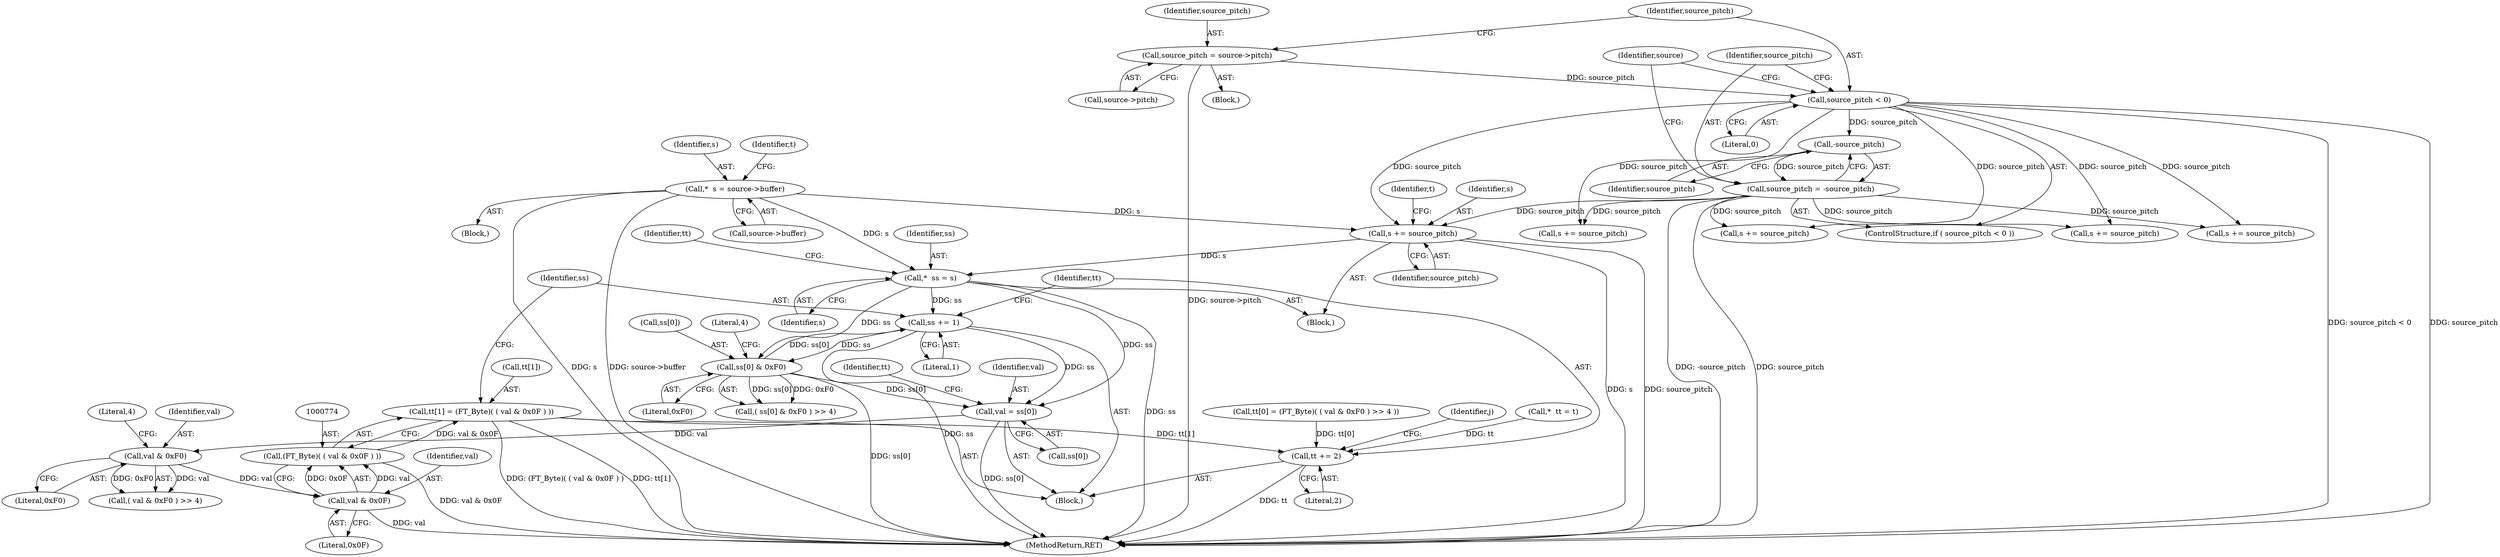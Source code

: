digraph "0_savannah_b3500af717010137046ec4076d1e1c0641e33727@array" {
"1000769" [label="(Call,tt[1] = (FT_Byte)( ( val & 0x0F ) ))"];
"1000773" [label="(Call,(FT_Byte)( ( val & 0x0F ) ))"];
"1000775" [label="(Call,val & 0x0F)"];
"1000765" [label="(Call,val & 0xF0)"];
"1000753" [label="(Call,val = ss[0])"];
"1000730" [label="(Call,*  ss = s)"];
"1000700" [label="(Call,*  s = source->buffer)"];
"1000803" [label="(Call,s += source_pitch)"];
"1000275" [label="(Call,source_pitch < 0)"];
"1000269" [label="(Call,source_pitch = source->pitch)"];
"1000278" [label="(Call,source_pitch = -source_pitch)"];
"1000280" [label="(Call,-source_pitch)"];
"1000797" [label="(Call,ss[0] & 0xF0)"];
"1000778" [label="(Call,ss += 1)"];
"1000781" [label="(Call,tt += 2)"];
"1000269" [label="(Call,source_pitch = source->pitch)"];
"1000730" [label="(Call,*  ss = s)"];
"1000797" [label="(Call,ss[0] & 0xF0)"];
"1000765" [label="(Call,val & 0xF0)"];
"1000731" [label="(Identifier,ss)"];
"1000274" [label="(ControlStructure,if ( source_pitch < 0 ))"];
"1000751" [label="(Block,)"];
"1000735" [label="(Identifier,tt)"];
"1000698" [label="(Block,)"];
"1000773" [label="(Call,(FT_Byte)( ( val & 0x0F ) ))"];
"1000702" [label="(Call,source->buffer)"];
"1000280" [label="(Call,-source_pitch)"];
"1000110" [label="(Block,)"];
"1000783" [label="(Literal,2)"];
"1000701" [label="(Identifier,s)"];
"1000758" [label="(Call,tt[0] = (FT_Byte)( ( val & 0xF0 ) >> 4 ))"];
"1000732" [label="(Identifier,s)"];
"1000275" [label="(Call,source_pitch < 0)"];
"1000764" [label="(Call,( val & 0xF0 ) >> 4)"];
"1000278" [label="(Call,source_pitch = -source_pitch)"];
"1000767" [label="(Literal,0xF0)"];
"1000798" [label="(Call,ss[0])"];
"1000271" [label="(Call,source->pitch)"];
"1000768" [label="(Literal,4)"];
"1000804" [label="(Identifier,s)"];
"1000779" [label="(Identifier,ss)"];
"1000270" [label="(Identifier,source_pitch)"];
"1000775" [label="(Call,val & 0x0F)"];
"1000778" [label="(Call,ss += 1)"];
"1000277" [label="(Literal,0)"];
"1000803" [label="(Call,s += source_pitch)"];
"1000750" [label="(Identifier,j)"];
"1000782" [label="(Identifier,tt)"];
"1000805" [label="(Identifier,source_pitch)"];
"1000284" [label="(Identifier,source)"];
"1000754" [label="(Identifier,val)"];
"1000770" [label="(Call,tt[1])"];
"1000885" [label="(MethodReturn,RET)"];
"1000276" [label="(Identifier,source_pitch)"];
"1000776" [label="(Identifier,val)"];
"1000281" [label="(Identifier,source_pitch)"];
"1000734" [label="(Call,*  tt = t)"];
"1000707" [label="(Identifier,t)"];
"1000875" [label="(Call,s += source_pitch)"];
"1000700" [label="(Call,*  s = source->buffer)"];
"1000802" [label="(Literal,4)"];
"1000807" [label="(Identifier,t)"];
"1000760" [label="(Identifier,tt)"];
"1000777" [label="(Literal,0x0F)"];
"1000690" [label="(Call,s += source_pitch)"];
"1000801" [label="(Literal,0xF0)"];
"1000755" [label="(Call,ss[0])"];
"1000766" [label="(Identifier,val)"];
"1000781" [label="(Call,tt += 2)"];
"1000481" [label="(Call,s += source_pitch)"];
"1000728" [label="(Block,)"];
"1000279" [label="(Identifier,source_pitch)"];
"1000796" [label="(Call,( ss[0] & 0xF0 ) >> 4)"];
"1000780" [label="(Literal,1)"];
"1000753" [label="(Call,val = ss[0])"];
"1000532" [label="(Call,s += source_pitch)"];
"1000769" [label="(Call,tt[1] = (FT_Byte)( ( val & 0x0F ) ))"];
"1000769" -> "1000751"  [label="AST: "];
"1000769" -> "1000773"  [label="CFG: "];
"1000770" -> "1000769"  [label="AST: "];
"1000773" -> "1000769"  [label="AST: "];
"1000779" -> "1000769"  [label="CFG: "];
"1000769" -> "1000885"  [label="DDG: (FT_Byte)( ( val & 0x0F ) )"];
"1000769" -> "1000885"  [label="DDG: tt[1]"];
"1000773" -> "1000769"  [label="DDG: val & 0x0F"];
"1000769" -> "1000781"  [label="DDG: tt[1]"];
"1000773" -> "1000775"  [label="CFG: "];
"1000774" -> "1000773"  [label="AST: "];
"1000775" -> "1000773"  [label="AST: "];
"1000773" -> "1000885"  [label="DDG: val & 0x0F"];
"1000775" -> "1000773"  [label="DDG: val"];
"1000775" -> "1000773"  [label="DDG: 0x0F"];
"1000775" -> "1000777"  [label="CFG: "];
"1000776" -> "1000775"  [label="AST: "];
"1000777" -> "1000775"  [label="AST: "];
"1000775" -> "1000885"  [label="DDG: val"];
"1000765" -> "1000775"  [label="DDG: val"];
"1000765" -> "1000764"  [label="AST: "];
"1000765" -> "1000767"  [label="CFG: "];
"1000766" -> "1000765"  [label="AST: "];
"1000767" -> "1000765"  [label="AST: "];
"1000768" -> "1000765"  [label="CFG: "];
"1000765" -> "1000764"  [label="DDG: val"];
"1000765" -> "1000764"  [label="DDG: 0xF0"];
"1000753" -> "1000765"  [label="DDG: val"];
"1000753" -> "1000751"  [label="AST: "];
"1000753" -> "1000755"  [label="CFG: "];
"1000754" -> "1000753"  [label="AST: "];
"1000755" -> "1000753"  [label="AST: "];
"1000760" -> "1000753"  [label="CFG: "];
"1000753" -> "1000885"  [label="DDG: ss[0]"];
"1000730" -> "1000753"  [label="DDG: ss"];
"1000797" -> "1000753"  [label="DDG: ss[0]"];
"1000778" -> "1000753"  [label="DDG: ss"];
"1000730" -> "1000728"  [label="AST: "];
"1000730" -> "1000732"  [label="CFG: "];
"1000731" -> "1000730"  [label="AST: "];
"1000732" -> "1000730"  [label="AST: "];
"1000735" -> "1000730"  [label="CFG: "];
"1000730" -> "1000885"  [label="DDG: ss"];
"1000700" -> "1000730"  [label="DDG: s"];
"1000803" -> "1000730"  [label="DDG: s"];
"1000730" -> "1000778"  [label="DDG: ss"];
"1000730" -> "1000797"  [label="DDG: ss"];
"1000700" -> "1000698"  [label="AST: "];
"1000700" -> "1000702"  [label="CFG: "];
"1000701" -> "1000700"  [label="AST: "];
"1000702" -> "1000700"  [label="AST: "];
"1000707" -> "1000700"  [label="CFG: "];
"1000700" -> "1000885"  [label="DDG: s"];
"1000700" -> "1000885"  [label="DDG: source->buffer"];
"1000700" -> "1000803"  [label="DDG: s"];
"1000803" -> "1000728"  [label="AST: "];
"1000803" -> "1000805"  [label="CFG: "];
"1000804" -> "1000803"  [label="AST: "];
"1000805" -> "1000803"  [label="AST: "];
"1000807" -> "1000803"  [label="CFG: "];
"1000803" -> "1000885"  [label="DDG: source_pitch"];
"1000803" -> "1000885"  [label="DDG: s"];
"1000275" -> "1000803"  [label="DDG: source_pitch"];
"1000278" -> "1000803"  [label="DDG: source_pitch"];
"1000275" -> "1000274"  [label="AST: "];
"1000275" -> "1000277"  [label="CFG: "];
"1000276" -> "1000275"  [label="AST: "];
"1000277" -> "1000275"  [label="AST: "];
"1000279" -> "1000275"  [label="CFG: "];
"1000284" -> "1000275"  [label="CFG: "];
"1000275" -> "1000885"  [label="DDG: source_pitch < 0"];
"1000275" -> "1000885"  [label="DDG: source_pitch"];
"1000269" -> "1000275"  [label="DDG: source_pitch"];
"1000275" -> "1000280"  [label="DDG: source_pitch"];
"1000275" -> "1000481"  [label="DDG: source_pitch"];
"1000275" -> "1000532"  [label="DDG: source_pitch"];
"1000275" -> "1000690"  [label="DDG: source_pitch"];
"1000275" -> "1000875"  [label="DDG: source_pitch"];
"1000269" -> "1000110"  [label="AST: "];
"1000269" -> "1000271"  [label="CFG: "];
"1000270" -> "1000269"  [label="AST: "];
"1000271" -> "1000269"  [label="AST: "];
"1000276" -> "1000269"  [label="CFG: "];
"1000269" -> "1000885"  [label="DDG: source->pitch"];
"1000278" -> "1000274"  [label="AST: "];
"1000278" -> "1000280"  [label="CFG: "];
"1000279" -> "1000278"  [label="AST: "];
"1000280" -> "1000278"  [label="AST: "];
"1000284" -> "1000278"  [label="CFG: "];
"1000278" -> "1000885"  [label="DDG: -source_pitch"];
"1000278" -> "1000885"  [label="DDG: source_pitch"];
"1000280" -> "1000278"  [label="DDG: source_pitch"];
"1000278" -> "1000481"  [label="DDG: source_pitch"];
"1000278" -> "1000532"  [label="DDG: source_pitch"];
"1000278" -> "1000690"  [label="DDG: source_pitch"];
"1000278" -> "1000875"  [label="DDG: source_pitch"];
"1000280" -> "1000281"  [label="CFG: "];
"1000281" -> "1000280"  [label="AST: "];
"1000797" -> "1000796"  [label="AST: "];
"1000797" -> "1000801"  [label="CFG: "];
"1000798" -> "1000797"  [label="AST: "];
"1000801" -> "1000797"  [label="AST: "];
"1000802" -> "1000797"  [label="CFG: "];
"1000797" -> "1000885"  [label="DDG: ss[0]"];
"1000797" -> "1000778"  [label="DDG: ss[0]"];
"1000797" -> "1000796"  [label="DDG: ss[0]"];
"1000797" -> "1000796"  [label="DDG: 0xF0"];
"1000778" -> "1000797"  [label="DDG: ss"];
"1000778" -> "1000751"  [label="AST: "];
"1000778" -> "1000780"  [label="CFG: "];
"1000779" -> "1000778"  [label="AST: "];
"1000780" -> "1000778"  [label="AST: "];
"1000782" -> "1000778"  [label="CFG: "];
"1000778" -> "1000885"  [label="DDG: ss"];
"1000781" -> "1000751"  [label="AST: "];
"1000781" -> "1000783"  [label="CFG: "];
"1000782" -> "1000781"  [label="AST: "];
"1000783" -> "1000781"  [label="AST: "];
"1000750" -> "1000781"  [label="CFG: "];
"1000781" -> "1000885"  [label="DDG: tt"];
"1000734" -> "1000781"  [label="DDG: tt"];
"1000758" -> "1000781"  [label="DDG: tt[0]"];
}
